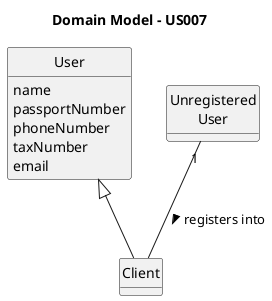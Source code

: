 @startuml
skinparam monochrome true
skinparam packageStyle rectangle
skinparam shadowing false

'left to right direction

skinparam classAttributeIconSize 0

hide circle
hide methods

title Domain Model - US007

class User {
name
passportNumber
phoneNumber
taxNumber
email
}

class Client {

}


Unregistered\nUser  "1" -- Client : registers into >
User <|-- Client

@enduml
